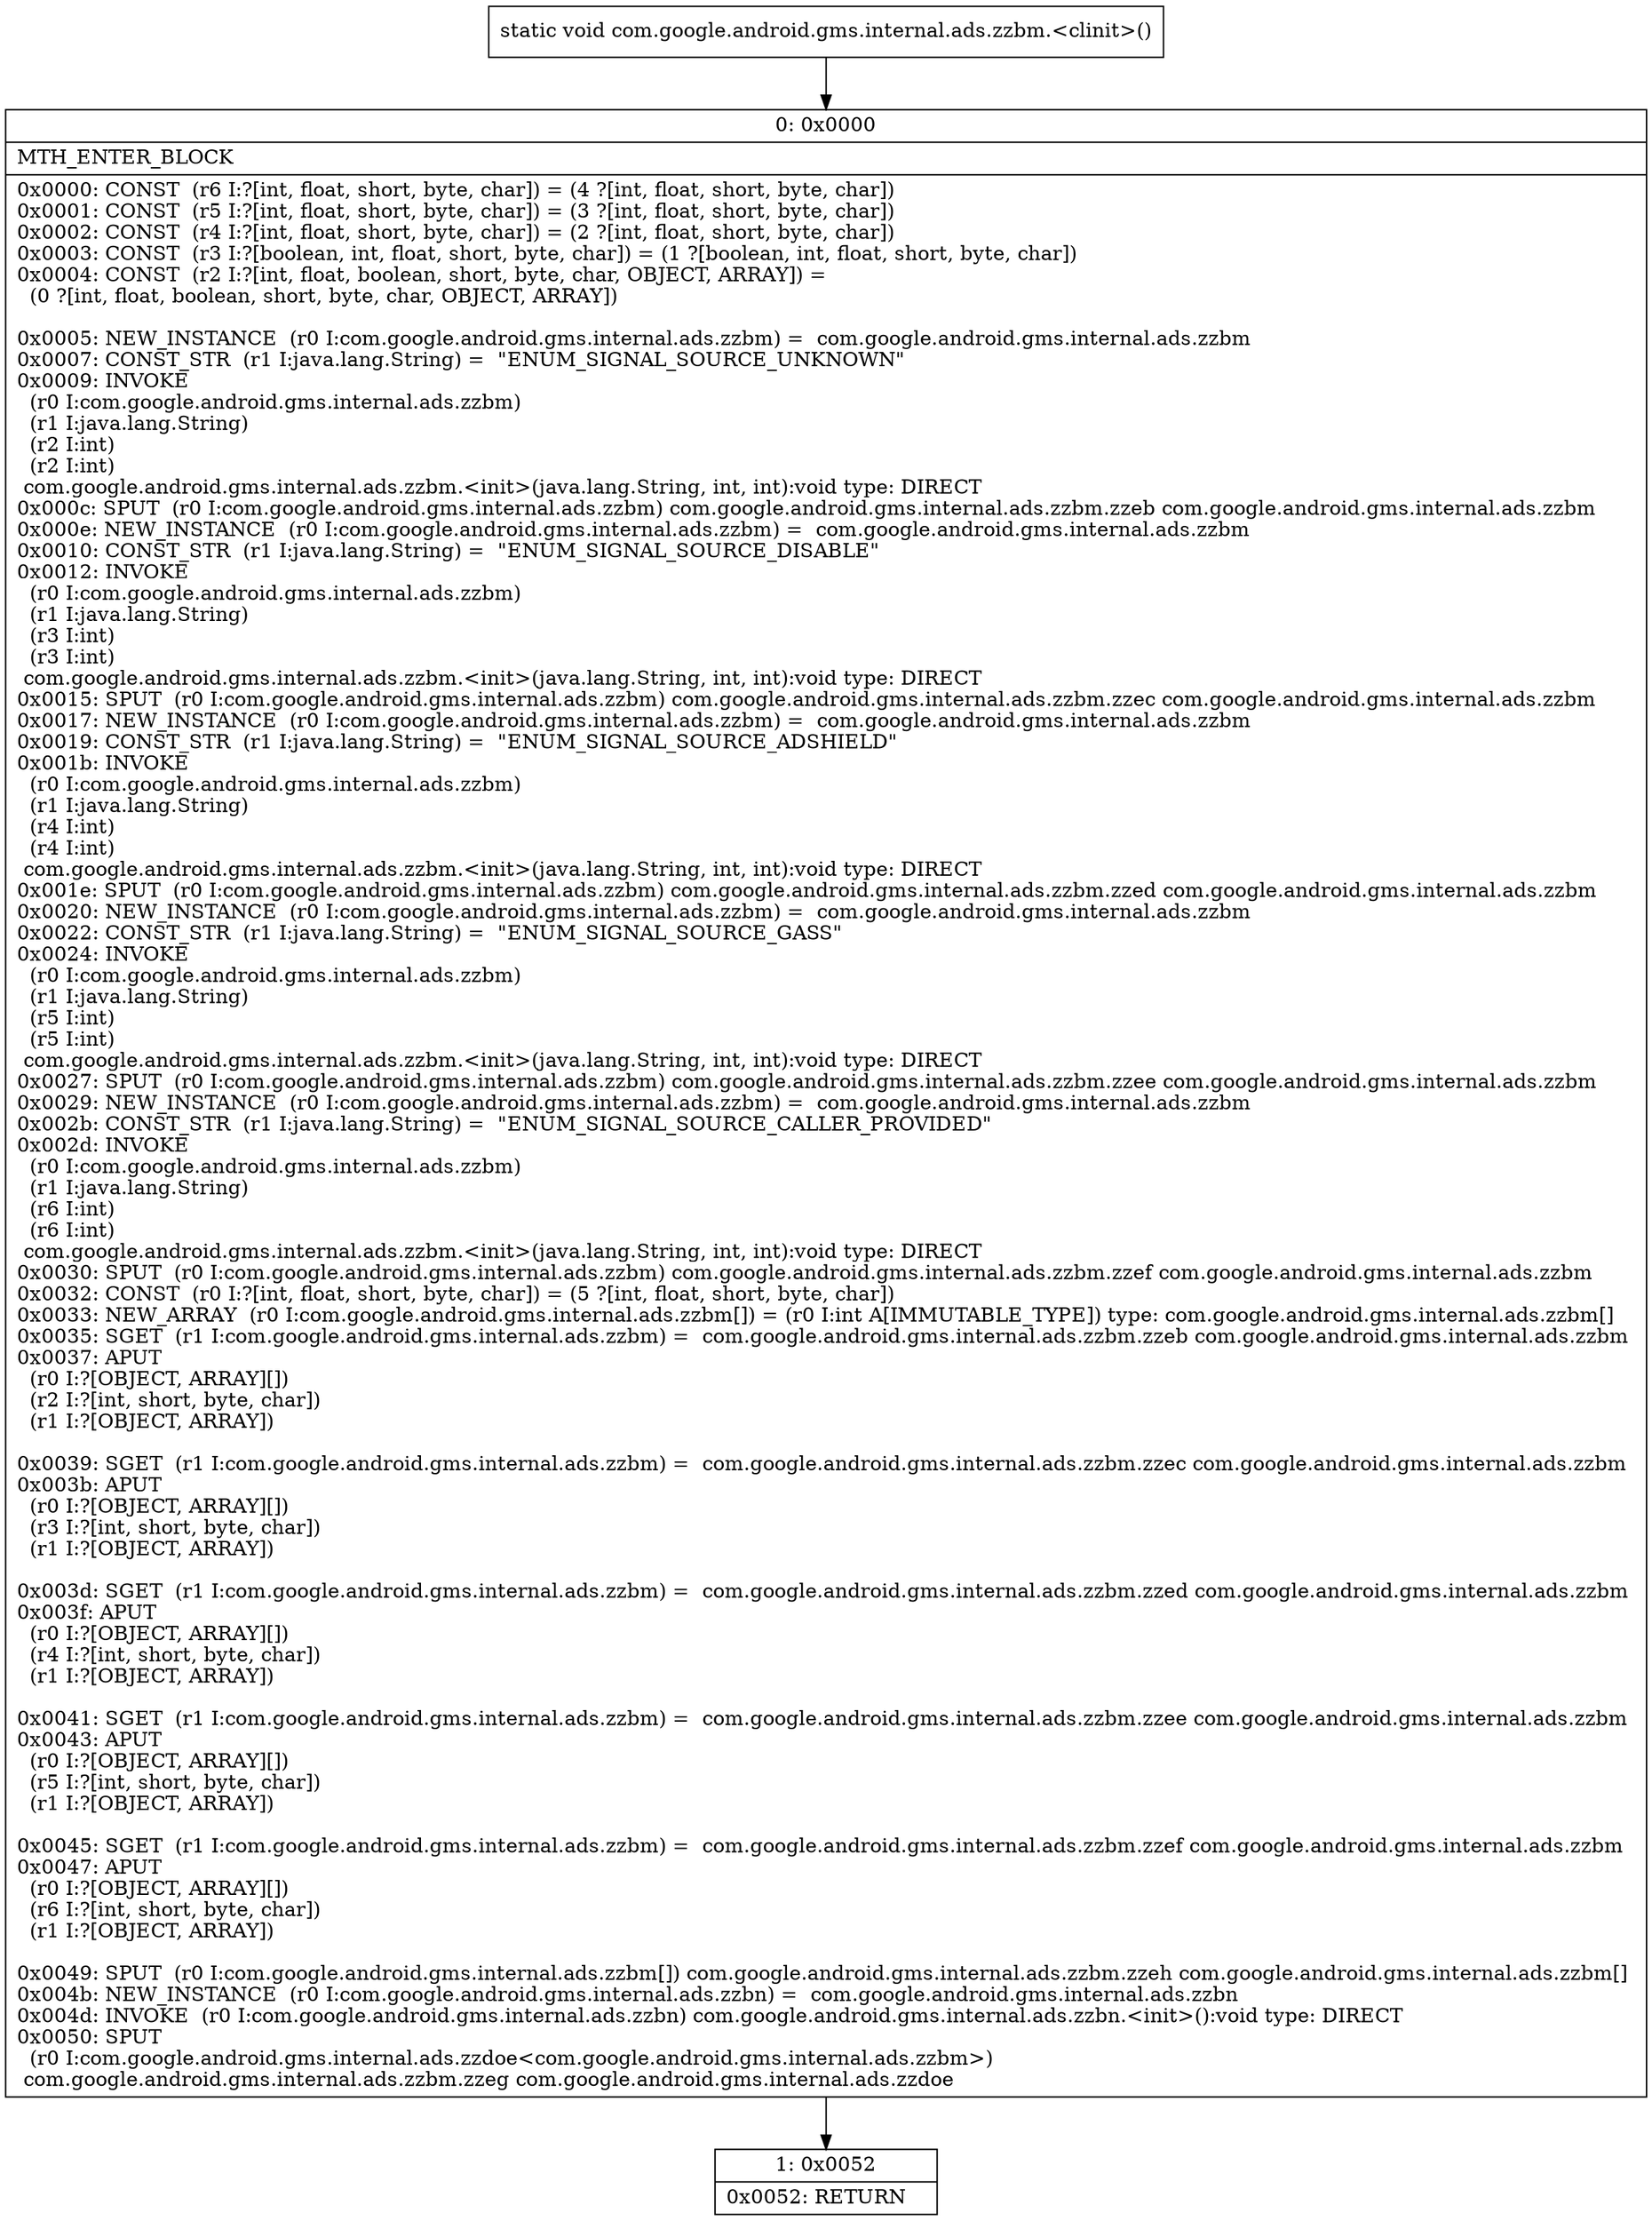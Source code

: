 digraph "CFG forcom.google.android.gms.internal.ads.zzbm.\<clinit\>()V" {
Node_0 [shape=record,label="{0\:\ 0x0000|MTH_ENTER_BLOCK\l|0x0000: CONST  (r6 I:?[int, float, short, byte, char]) = (4 ?[int, float, short, byte, char]) \l0x0001: CONST  (r5 I:?[int, float, short, byte, char]) = (3 ?[int, float, short, byte, char]) \l0x0002: CONST  (r4 I:?[int, float, short, byte, char]) = (2 ?[int, float, short, byte, char]) \l0x0003: CONST  (r3 I:?[boolean, int, float, short, byte, char]) = (1 ?[boolean, int, float, short, byte, char]) \l0x0004: CONST  (r2 I:?[int, float, boolean, short, byte, char, OBJECT, ARRAY]) = \l  (0 ?[int, float, boolean, short, byte, char, OBJECT, ARRAY])\l \l0x0005: NEW_INSTANCE  (r0 I:com.google.android.gms.internal.ads.zzbm) =  com.google.android.gms.internal.ads.zzbm \l0x0007: CONST_STR  (r1 I:java.lang.String) =  \"ENUM_SIGNAL_SOURCE_UNKNOWN\" \l0x0009: INVOKE  \l  (r0 I:com.google.android.gms.internal.ads.zzbm)\l  (r1 I:java.lang.String)\l  (r2 I:int)\l  (r2 I:int)\l com.google.android.gms.internal.ads.zzbm.\<init\>(java.lang.String, int, int):void type: DIRECT \l0x000c: SPUT  (r0 I:com.google.android.gms.internal.ads.zzbm) com.google.android.gms.internal.ads.zzbm.zzeb com.google.android.gms.internal.ads.zzbm \l0x000e: NEW_INSTANCE  (r0 I:com.google.android.gms.internal.ads.zzbm) =  com.google.android.gms.internal.ads.zzbm \l0x0010: CONST_STR  (r1 I:java.lang.String) =  \"ENUM_SIGNAL_SOURCE_DISABLE\" \l0x0012: INVOKE  \l  (r0 I:com.google.android.gms.internal.ads.zzbm)\l  (r1 I:java.lang.String)\l  (r3 I:int)\l  (r3 I:int)\l com.google.android.gms.internal.ads.zzbm.\<init\>(java.lang.String, int, int):void type: DIRECT \l0x0015: SPUT  (r0 I:com.google.android.gms.internal.ads.zzbm) com.google.android.gms.internal.ads.zzbm.zzec com.google.android.gms.internal.ads.zzbm \l0x0017: NEW_INSTANCE  (r0 I:com.google.android.gms.internal.ads.zzbm) =  com.google.android.gms.internal.ads.zzbm \l0x0019: CONST_STR  (r1 I:java.lang.String) =  \"ENUM_SIGNAL_SOURCE_ADSHIELD\" \l0x001b: INVOKE  \l  (r0 I:com.google.android.gms.internal.ads.zzbm)\l  (r1 I:java.lang.String)\l  (r4 I:int)\l  (r4 I:int)\l com.google.android.gms.internal.ads.zzbm.\<init\>(java.lang.String, int, int):void type: DIRECT \l0x001e: SPUT  (r0 I:com.google.android.gms.internal.ads.zzbm) com.google.android.gms.internal.ads.zzbm.zzed com.google.android.gms.internal.ads.zzbm \l0x0020: NEW_INSTANCE  (r0 I:com.google.android.gms.internal.ads.zzbm) =  com.google.android.gms.internal.ads.zzbm \l0x0022: CONST_STR  (r1 I:java.lang.String) =  \"ENUM_SIGNAL_SOURCE_GASS\" \l0x0024: INVOKE  \l  (r0 I:com.google.android.gms.internal.ads.zzbm)\l  (r1 I:java.lang.String)\l  (r5 I:int)\l  (r5 I:int)\l com.google.android.gms.internal.ads.zzbm.\<init\>(java.lang.String, int, int):void type: DIRECT \l0x0027: SPUT  (r0 I:com.google.android.gms.internal.ads.zzbm) com.google.android.gms.internal.ads.zzbm.zzee com.google.android.gms.internal.ads.zzbm \l0x0029: NEW_INSTANCE  (r0 I:com.google.android.gms.internal.ads.zzbm) =  com.google.android.gms.internal.ads.zzbm \l0x002b: CONST_STR  (r1 I:java.lang.String) =  \"ENUM_SIGNAL_SOURCE_CALLER_PROVIDED\" \l0x002d: INVOKE  \l  (r0 I:com.google.android.gms.internal.ads.zzbm)\l  (r1 I:java.lang.String)\l  (r6 I:int)\l  (r6 I:int)\l com.google.android.gms.internal.ads.zzbm.\<init\>(java.lang.String, int, int):void type: DIRECT \l0x0030: SPUT  (r0 I:com.google.android.gms.internal.ads.zzbm) com.google.android.gms.internal.ads.zzbm.zzef com.google.android.gms.internal.ads.zzbm \l0x0032: CONST  (r0 I:?[int, float, short, byte, char]) = (5 ?[int, float, short, byte, char]) \l0x0033: NEW_ARRAY  (r0 I:com.google.android.gms.internal.ads.zzbm[]) = (r0 I:int A[IMMUTABLE_TYPE]) type: com.google.android.gms.internal.ads.zzbm[] \l0x0035: SGET  (r1 I:com.google.android.gms.internal.ads.zzbm) =  com.google.android.gms.internal.ads.zzbm.zzeb com.google.android.gms.internal.ads.zzbm \l0x0037: APUT  \l  (r0 I:?[OBJECT, ARRAY][])\l  (r2 I:?[int, short, byte, char])\l  (r1 I:?[OBJECT, ARRAY])\l \l0x0039: SGET  (r1 I:com.google.android.gms.internal.ads.zzbm) =  com.google.android.gms.internal.ads.zzbm.zzec com.google.android.gms.internal.ads.zzbm \l0x003b: APUT  \l  (r0 I:?[OBJECT, ARRAY][])\l  (r3 I:?[int, short, byte, char])\l  (r1 I:?[OBJECT, ARRAY])\l \l0x003d: SGET  (r1 I:com.google.android.gms.internal.ads.zzbm) =  com.google.android.gms.internal.ads.zzbm.zzed com.google.android.gms.internal.ads.zzbm \l0x003f: APUT  \l  (r0 I:?[OBJECT, ARRAY][])\l  (r4 I:?[int, short, byte, char])\l  (r1 I:?[OBJECT, ARRAY])\l \l0x0041: SGET  (r1 I:com.google.android.gms.internal.ads.zzbm) =  com.google.android.gms.internal.ads.zzbm.zzee com.google.android.gms.internal.ads.zzbm \l0x0043: APUT  \l  (r0 I:?[OBJECT, ARRAY][])\l  (r5 I:?[int, short, byte, char])\l  (r1 I:?[OBJECT, ARRAY])\l \l0x0045: SGET  (r1 I:com.google.android.gms.internal.ads.zzbm) =  com.google.android.gms.internal.ads.zzbm.zzef com.google.android.gms.internal.ads.zzbm \l0x0047: APUT  \l  (r0 I:?[OBJECT, ARRAY][])\l  (r6 I:?[int, short, byte, char])\l  (r1 I:?[OBJECT, ARRAY])\l \l0x0049: SPUT  (r0 I:com.google.android.gms.internal.ads.zzbm[]) com.google.android.gms.internal.ads.zzbm.zzeh com.google.android.gms.internal.ads.zzbm[] \l0x004b: NEW_INSTANCE  (r0 I:com.google.android.gms.internal.ads.zzbn) =  com.google.android.gms.internal.ads.zzbn \l0x004d: INVOKE  (r0 I:com.google.android.gms.internal.ads.zzbn) com.google.android.gms.internal.ads.zzbn.\<init\>():void type: DIRECT \l0x0050: SPUT  \l  (r0 I:com.google.android.gms.internal.ads.zzdoe\<com.google.android.gms.internal.ads.zzbm\>)\l com.google.android.gms.internal.ads.zzbm.zzeg com.google.android.gms.internal.ads.zzdoe \l}"];
Node_1 [shape=record,label="{1\:\ 0x0052|0x0052: RETURN   \l}"];
MethodNode[shape=record,label="{static void com.google.android.gms.internal.ads.zzbm.\<clinit\>() }"];
MethodNode -> Node_0;
Node_0 -> Node_1;
}

